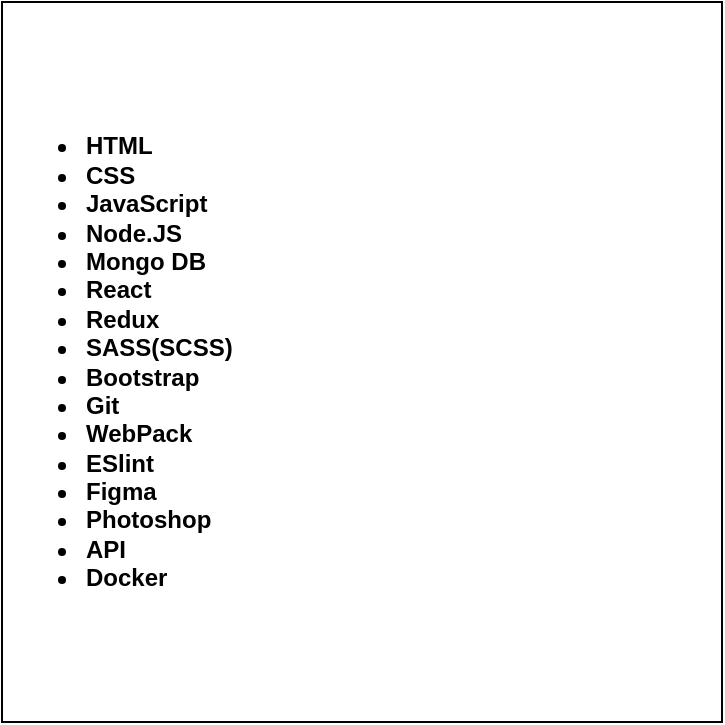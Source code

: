 <mxfile version="20.4.0" type="github">
  <diagram id="prtHgNgQTEPvFCAcTncT" name="Page-1">
    <mxGraphModel dx="1038" dy="585" grid="1" gridSize="10" guides="1" tooltips="1" connect="1" arrows="1" fold="1" page="1" pageScale="1" pageWidth="827" pageHeight="1169" math="0" shadow="0">
      <root>
        <mxCell id="0" />
        <mxCell id="1" parent="0" />
        <mxCell id="EMOTPG73dO0Suh2MI1oA-2" value="&lt;ul&gt;&lt;li style=&quot;text-align: justify;&quot;&gt;&lt;b&gt;HTML&lt;/b&gt;&lt;/li&gt;&lt;li style=&quot;text-align: justify;&quot;&gt;&lt;b&gt;CSS&lt;/b&gt;&lt;/li&gt;&lt;li style=&quot;text-align: justify;&quot;&gt;&lt;b&gt;JavaScript&lt;/b&gt;&lt;/li&gt;&lt;li style=&quot;text-align: justify;&quot;&gt;&lt;b&gt;Node.JS&lt;/b&gt;&lt;/li&gt;&lt;li style=&quot;text-align: justify;&quot;&gt;&lt;b&gt;Mongo DB&lt;/b&gt;&lt;/li&gt;&lt;li style=&quot;text-align: justify;&quot;&gt;&lt;b&gt;React&lt;/b&gt;&lt;/li&gt;&lt;li style=&quot;text-align: justify;&quot;&gt;&lt;b&gt;Redux&lt;/b&gt;&lt;/li&gt;&lt;li style=&quot;text-align: justify;&quot;&gt;&lt;b&gt;SASS(SCSS)&lt;/b&gt;&lt;/li&gt;&lt;li style=&quot;text-align: justify;&quot;&gt;&lt;b&gt;Bootstrap&lt;/b&gt;&lt;/li&gt;&lt;li style=&quot;text-align: justify;&quot;&gt;&lt;b&gt;Git&lt;/b&gt;&lt;/li&gt;&lt;li style=&quot;text-align: justify;&quot;&gt;&lt;b&gt;WebPack&lt;/b&gt;&lt;/li&gt;&lt;li style=&quot;text-align: justify;&quot;&gt;&lt;b&gt;ESlint&lt;/b&gt;&lt;/li&gt;&lt;li style=&quot;text-align: justify;&quot;&gt;&lt;b&gt;Figma&lt;/b&gt;&lt;/li&gt;&lt;li style=&quot;text-align: justify;&quot;&gt;&lt;b&gt;Photoshop&lt;/b&gt;&lt;/li&gt;&lt;li style=&quot;text-align: justify;&quot;&gt;&lt;b&gt;API&lt;/b&gt;&lt;/li&gt;&lt;li style=&quot;text-align: justify;&quot;&gt;&lt;b&gt;Docker&lt;/b&gt;&lt;/li&gt;&lt;/ul&gt;" style="rounded=0;whiteSpace=wrap;html=1;align=left;" parent="1" vertex="1">
          <mxGeometry x="110" y="110" width="360" height="360" as="geometry" />
        </mxCell>
      </root>
    </mxGraphModel>
  </diagram>
</mxfile>
